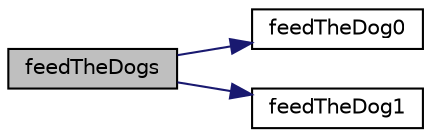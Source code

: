 digraph "feedTheDogs"
{
  edge [fontname="Helvetica",fontsize="10",labelfontname="Helvetica",labelfontsize="10"];
  node [fontname="Helvetica",fontsize="10",shape=record];
  rankdir="LR";
  Node8 [label="feedTheDogs",height=0.2,width=0.4,color="black", fillcolor="grey75", style="filled", fontcolor="black"];
  Node8 -> Node9 [color="midnightblue",fontsize="10",style="solid",fontname="Helvetica"];
  Node9 [label="feedTheDog0",height=0.2,width=0.4,color="black", fillcolor="white", style="filled",URL="$_utils_8cpp.html#aadc63ee1ac2f36d2ed68699f4e364c6b",tooltip="Source: https://forum.arduino.cc/t/esp32-a-better-way-than-vtaskdelay-to-get-around-watchdog-crash/59..."];
  Node8 -> Node10 [color="midnightblue",fontsize="10",style="solid",fontname="Helvetica"];
  Node10 [label="feedTheDog1",height=0.2,width=0.4,color="black", fillcolor="white", style="filled",URL="$_utils_8cpp.html#a4ed195b3817f0320456a8b13c15c1542"];
}
